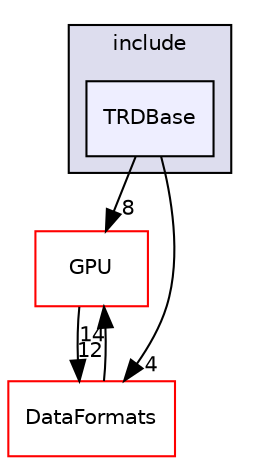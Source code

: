 digraph "/home/travis/build/AliceO2Group/AliceO2/Detectors/TRD/base/include/TRDBase" {
  bgcolor=transparent;
  compound=true
  node [ fontsize="10", fontname="Helvetica"];
  edge [ labelfontsize="10", labelfontname="Helvetica"];
  subgraph clusterdir_8b3cc3395a6e7eccd58a8c5fa5ac689e {
    graph [ bgcolor="#ddddee", pencolor="black", label="include" fontname="Helvetica", fontsize="10", URL="dir_8b3cc3395a6e7eccd58a8c5fa5ac689e.html"]
  dir_d35f133129df7406fd86f50aa0224173 [shape=box, label="TRDBase", style="filled", fillcolor="#eeeeff", pencolor="black", URL="dir_d35f133129df7406fd86f50aa0224173.html"];
  }
  dir_f511f1e9c03c071966ae594f00bbc5e0 [shape=box label="GPU" color="red" URL="dir_f511f1e9c03c071966ae594f00bbc5e0.html"];
  dir_2171f7ec022c5423887b07c69b2f5b48 [shape=box label="DataFormats" color="red" URL="dir_2171f7ec022c5423887b07c69b2f5b48.html"];
  dir_d35f133129df7406fd86f50aa0224173->dir_f511f1e9c03c071966ae594f00bbc5e0 [headlabel="8", labeldistance=1.5 headhref="dir_000139_000672.html"];
  dir_d35f133129df7406fd86f50aa0224173->dir_2171f7ec022c5423887b07c69b2f5b48 [headlabel="4", labeldistance=1.5 headhref="dir_000139_000076.html"];
  dir_f511f1e9c03c071966ae594f00bbc5e0->dir_2171f7ec022c5423887b07c69b2f5b48 [headlabel="12", labeldistance=1.5 headhref="dir_000672_000076.html"];
  dir_2171f7ec022c5423887b07c69b2f5b48->dir_f511f1e9c03c071966ae594f00bbc5e0 [headlabel="14", labeldistance=1.5 headhref="dir_000076_000672.html"];
}
